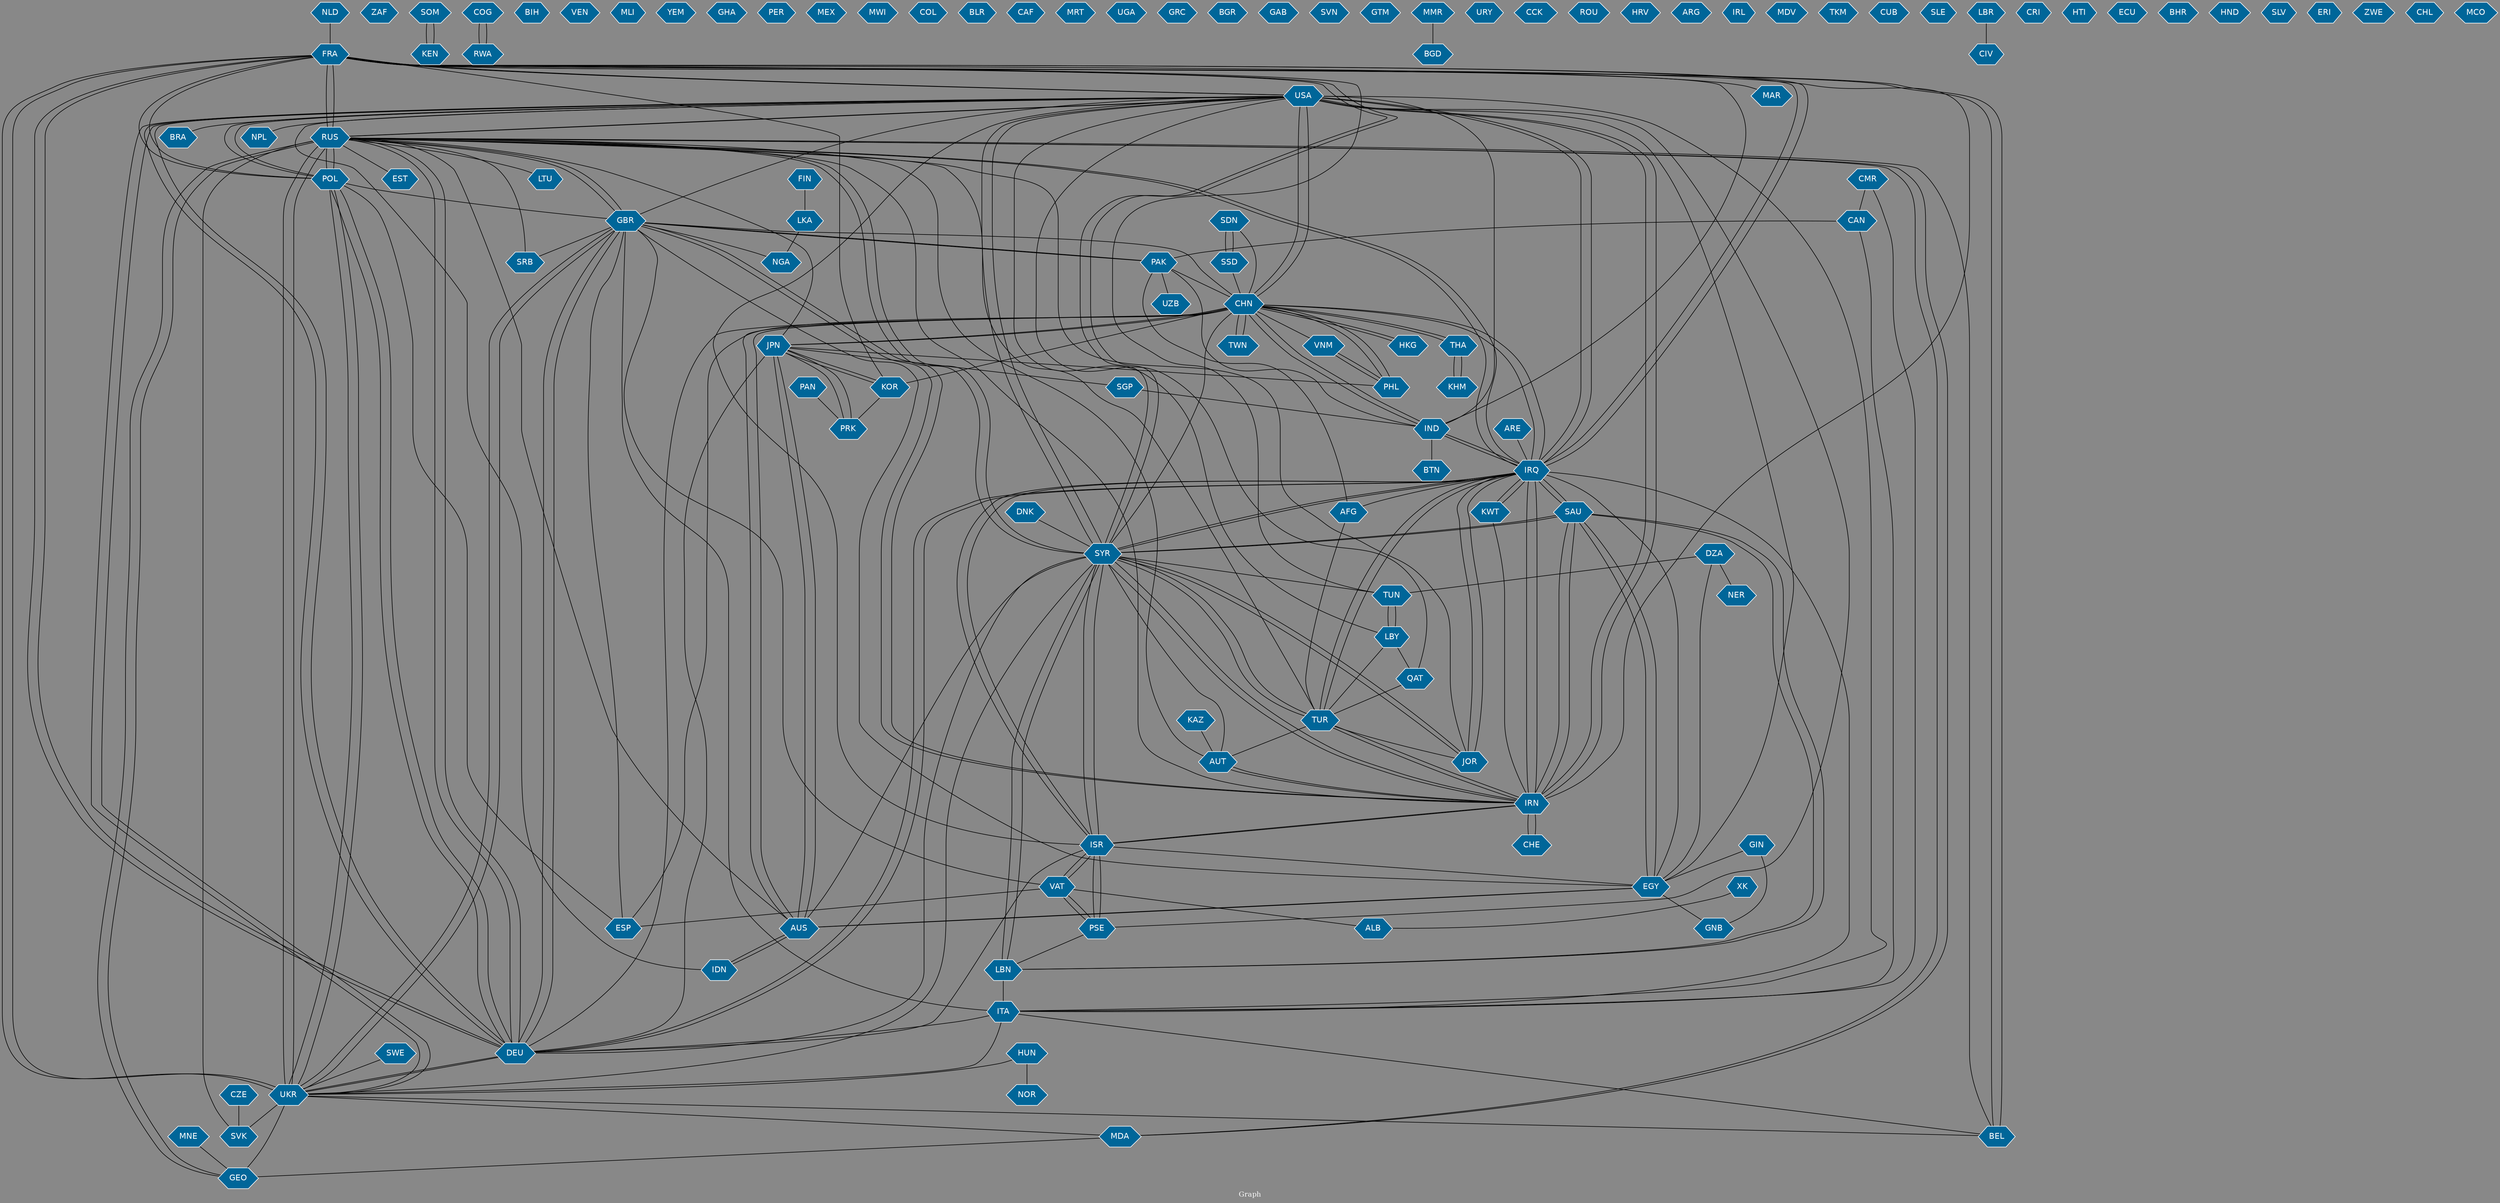 // Countries together in item graph
graph {
	graph [bgcolor="#888888" fontcolor=white fontsize=12 label="Graph" outputorder=edgesfirst overlap=prism]
	node [color=white fillcolor="#006699" fontcolor=white fontname=Helvetica shape=hexagon style=filled]
	edge [arrowhead=open color=black fontcolor=white fontname=Courier fontsize=12]
		NLD [label=NLD]
		SAU [label=SAU]
		ZAF [label=ZAF]
		USA [label=USA]
		RUS [label=RUS]
		POL [label=POL]
		FRA [label=FRA]
		ITA [label=ITA]
		EGY [label=EGY]
		JPN [label=JPN]
		SYR [label=SYR]
		IRQ [label=IRQ]
		IRN [label=IRN]
		CHN [label=CHN]
		UKR [label=UKR]
		SDN [label=SDN]
		LBN [label=LBN]
		AFG [label=AFG]
		DZA [label=DZA]
		JOR [label=JOR]
		ESP [label=ESP]
		DEU [label=DEU]
		NGA [label=NGA]
		SRB [label=SRB]
		SOM [label=SOM]
		KEN [label=KEN]
		ISR [label=ISR]
		PSE [label=PSE]
		GBR [label=GBR]
		TWN [label=TWN]
		MDA [label=MDA]
		TUR [label=TUR]
		THA [label=THA]
		COG [label=COG]
		RWA [label=RWA]
		ALB [label=ALB]
		BIH [label=BIH]
		VEN [label=VEN]
		MLI [label=MLI]
		VAT [label=VAT]
		PAK [label=PAK]
		SSD [label=SSD]
		YEM [label=YEM]
		GHA [label=GHA]
		LTU [label=LTU]
		IND [label=IND]
		LBY [label=LBY]
		PER [label=PER]
		XK [label=XK]
		BRA [label=BRA]
		MEX [label=MEX]
		PHL [label=PHL]
		DNK [label=DNK]
		NOR [label=NOR]
		CHE [label=CHE]
		AUS [label=AUS]
		KOR [label=KOR]
		HKG [label=HKG]
		PRK [label=PRK]
		MWI [label=MWI]
		VNM [label=VNM]
		COL [label=COL]
		BLR [label=BLR]
		HUN [label=HUN]
		CAF [label=CAF]
		MRT [label=MRT]
		SGP [label=SGP]
		KAZ [label=KAZ]
		AUT [label=AUT]
		BTN [label=BTN]
		TUN [label=TUN]
		UGA [label=UGA]
		IDN [label=IDN]
		CZE [label=CZE]
		GRC [label=GRC]
		CMR [label=CMR]
		BGR [label=BGR]
		NER [label=NER]
		SWE [label=SWE]
		ARE [label=ARE]
		FIN [label=FIN]
		KWT [label=KWT]
		CAN [label=CAN]
		GEO [label=GEO]
		GAB [label=GAB]
		SVN [label=SVN]
		SVK [label=SVK]
		QAT [label=QAT]
		BEL [label=BEL]
		GTM [label=GTM]
		MMR [label=MMR]
		UZB [label=UZB]
		PAN [label=PAN]
		URY [label=URY]
		BGD [label=BGD]
		"CCK " [label="CCK "]
		NPL [label=NPL]
		LKA [label=LKA]
		ROU [label=ROU]
		HRV [label=HRV]
		KHM [label=KHM]
		GIN [label=GIN]
		GNB [label=GNB]
		MAR [label=MAR]
		ARG [label=ARG]
		IRL [label=IRL]
		MNE [label=MNE]
		MDV [label=MDV]
		TKM [label=TKM]
		CUB [label=CUB]
		SLE [label=SLE]
		CIV [label=CIV]
		CRI [label=CRI]
		HTI [label=HTI]
		ECU [label=ECU]
		BHR [label=BHR]
		EST [label=EST]
		HND [label=HND]
		LBR [label=LBR]
		SLV [label=SLV]
		ERI [label=ERI]
		ZWE [label=ZWE]
		CHL [label=CHL]
		MCO [label=MCO]
			UKR -- ITA [weight=1]
			UKR -- FRA [weight=4]
			GBR -- IRN [weight=1]
			TUR -- SYR [weight=2]
			SYR -- TUR [weight=1]
			IRQ -- KWT [weight=1]
			SAU -- EGY [weight=4]
			RUS -- LTU [weight=1]
			PSE -- LBN [weight=1]
			FRA -- BEL [weight=1]
			DEU -- POL [weight=1]
			LBN -- ITA [weight=1]
			CHN -- IRQ [weight=1]
			KOR -- PRK [weight=3]
			KOR -- FRA [weight=1]
			DZA -- NER [weight=1]
			IRQ -- DEU [weight=1]
			HUN -- NOR [weight=1]
			SDN -- CHN [weight=1]
			THA -- KHM [weight=1]
			LBY -- TUN [weight=1]
			CHN -- THA [weight=2]
			IRQ -- ISR [weight=1]
			TUR -- AUT [weight=1]
			FRA -- MAR [weight=1]
			SDN -- SSD [weight=6]
			DEU -- GBR [weight=2]
			VNM -- PHL [weight=1]
			EGY -- GNB [weight=1]
			SYR -- ISR [weight=3]
			EGY -- AUS [weight=1]
			MDA -- GEO [weight=2]
			PSE -- VAT [weight=1]
			ISR -- IRN [weight=4]
			JPN -- PHL [weight=1]
			SYR -- LBN [weight=1]
			AUS -- JPN [weight=1]
			RUS -- DEU [weight=7]
			IRN -- ISR [weight=2]
			BEL -- FRA [weight=4]
			SYR -- IRN [weight=1]
			JPN -- PRK [weight=3]
			LBY -- USA [weight=1]
			COG -- RWA [weight=2]
			RUS -- IRN [weight=2]
			JOR -- SYR [weight=4]
			RUS -- AUS [weight=1]
			JPN -- CHN [weight=5]
			PAK -- CHN [weight=1]
			PAK -- IND [weight=1]
			LBY -- TUR [weight=1]
			DEU -- SYR [weight=1]
			SAU -- SYR [weight=1]
			SSD -- CHN [weight=1]
			IRN -- AUT [weight=1]
			JOR -- RUS [weight=1]
			USA -- IRN [weight=7]
			RUS -- AUT [weight=1]
			USA -- QAT [weight=1]
			GBR -- UKR [weight=1]
			TWN -- CHN [weight=2]
			JOR -- IRQ [weight=4]
			AUS -- EGY [weight=1]
			VAT -- GBR [weight=1]
			USA -- NPL [weight=1]
			IRQ -- IRN [weight=26]
			ESP -- CHN [weight=1]
			CHN -- USA [weight=1]
			SYR -- AUT [weight=1]
			CAN -- ITA [weight=1]
			MMR -- BGD [weight=1]
			IRQ -- CHN [weight=2]
			LKA -- NGA [weight=1]
			RUS -- POL [weight=1]
			IRN -- FRA [weight=1]
			PAK -- GBR [weight=1]
			RUS -- SYR [weight=4]
			POL -- FRA [weight=2]
			DEU -- CHN [weight=1]
			CHN -- AUS [weight=1]
			CHN -- IND [weight=2]
			LBR -- CIV [weight=1]
			CHN -- TWN [weight=7]
			ISR -- VAT [weight=4]
			TUN -- LBY [weight=1]
			PHL -- VNM [weight=1]
			TUR -- RUS [weight=1]
			USA -- SYR [weight=2]
			IRQ -- RUS [weight=1]
			GBR -- PAK [weight=1]
			TUR -- JOR [weight=1]
			GBR -- DEU [weight=3]
			USA -- IRQ [weight=20]
			RUS -- MDA [weight=2]
			UKR -- DEU [weight=6]
			LBY -- QAT [weight=2]
			JPN -- DEU [weight=1]
			CHN -- JPN [weight=7]
			DEU -- IRQ [weight=1]
			LBN -- SYR [weight=3]
			UKR -- USA [weight=7]
			USA -- RUS [weight=7]
			IRQ -- SAU [weight=8]
			SYR -- RUS [weight=3]
			PSE -- ISR [weight=36]
			HKG -- CHN [weight=4]
			IRQ -- IND [weight=4]
			HUN -- UKR [weight=1]
			TUR -- IRQ [weight=17]
			UKR -- MDA [weight=1]
			UKR -- BEL [weight=1]
			DNK -- SYR [weight=1]
			RUS -- EST [weight=1]
			GBR -- RUS [weight=1]
			EGY -- IRQ [weight=1]
			GEO -- RUS [weight=1]
			IRN -- SYR [weight=2]
			SYR -- SAU [weight=2]
			GBR -- ESP [weight=1]
			JPN -- AUS [weight=1]
			SAU -- IRN [weight=2]
			AUS -- IDN [weight=1]
			FRA -- DEU [weight=2]
			POL -- USA [weight=2]
			AUT -- IRN [weight=1]
			DZA -- EGY [weight=2]
			IRQ -- SYR [weight=10]
			FRA -- USA [weight=2]
			DEU -- FRA [weight=5]
			RUS -- GEO [weight=2]
			ISR -- PSE [weight=32]
			SAU -- IRQ [weight=5]
			UKR -- SVK [weight=1]
			KOR -- JPN [weight=2]
			IRN -- IRQ [weight=24]
			UKR -- POL [weight=1]
			LBN -- SAU [weight=1]
			SYR -- IRQ [weight=8]
			KHM -- THA [weight=1]
			PAK -- UZB [weight=1]
			CAN -- PAK [weight=1]
			SRB -- RUS [weight=2]
			ISR -- IRQ [weight=3]
			CHN -- SYR [weight=2]
			SYR -- JOR [weight=1]
			ARE -- IRQ [weight=1]
			FIN -- LKA [weight=1]
			IRQ -- AFG [weight=2]
			DEU -- RUS [weight=8]
			CHE -- IRN [weight=3]
			SYR -- UKR [weight=1]
			UKR -- GBR [weight=1]
			JPN -- SGP [weight=1]
			FRA -- SYR [weight=2]
			GIN -- GNB [weight=1]
			VAT -- ALB [weight=1]
			IRQ -- JOR [weight=5]
			CHN -- PHL [weight=3]
			POL -- UKR [weight=2]
			SYR -- FRA [weight=2]
			RUS -- UKR [weight=86]
			ITA -- USA [weight=1]
			USA -- FRA [weight=2]
			FRA -- RUS [weight=7]
			IRN -- USA [weight=4]
			QAT -- TUR [weight=1]
			IRN -- TUR [weight=1]
			USA -- PSE [weight=1]
			POL -- GBR [weight=2]
			IRN -- SAU [weight=1]
			ISR -- DEU [weight=2]
			ITA -- DEU [weight=2]
			KEN -- SOM [weight=1]
			POL -- RUS [weight=3]
			IRQ -- FRA [weight=3]
			GBR -- EGY [weight=1]
			IND -- BTN [weight=3]
			NLD -- FRA [weight=1]
			USA -- BRA [weight=1]
			KWT -- IRQ [weight=1]
			USA -- DEU [weight=1]
			KAZ -- AUT [weight=1]
			CMR -- ITA [weight=1]
			VAT -- ESP [weight=1]
			VAT -- ISR [weight=3]
			SYR -- AUS [weight=1]
			USA -- ISR [weight=1]
			AUS -- CHN [weight=1]
			SYR -- USA [weight=4]
			DEU -- UKR [weight=7]
			EGY -- USA [weight=2]
			UKR -- RUS [weight=87]
			EGY -- SAU [weight=2]
			MNE -- GEO [weight=1]
			DZA -- TUN [weight=1]
			SYR -- TUN [weight=1]
			ISR -- SYR [weight=3]
			CHN -- GBR [weight=1]
			RUS -- FRA [weight=7]
			GBR -- SRB [weight=1]
			IRQ -- USA [weight=27]
			USA -- UKR [weight=6]
			SSD -- SDN [weight=3]
			IDN -- USA [weight=1]
			USA -- POL [weight=1]
			FRA -- IRQ [weight=1]
			FRA -- POL [weight=1]
			SWE -- UKR [weight=1]
			JPN -- KOR [weight=3]
			THA -- CHN [weight=1]
			UKR -- GEO [weight=2]
			RUS -- IRQ [weight=1]
			KWT -- IRN [weight=1]
			USA -- IND [weight=2]
			GIN -- EGY [weight=1]
			MDA -- RUS [weight=1]
			RWA -- COG [weight=5]
			AFG -- PAK [weight=1]
			IND -- IRQ [weight=3]
			AFG -- TUR [weight=2]
			SOM -- KEN [weight=2]
			VAT -- PSE [weight=5]
			XK -- ALB [weight=1]
			IRQ -- ITA [weight=1]
			POL -- DEU [weight=1]
			CZE -- SVK [weight=2]
			RUS -- USA [weight=7]
			CMR -- CAN [weight=1]
			JPN -- RUS [weight=1]
			DEU -- USA [weight=1]
			BEL -- RUS [weight=1]
			SAU -- LBN [weight=1]
			RUS -- GBR [weight=1]
			GBR -- NGA [weight=1]
			GBR -- ITA [weight=2]
			TUR -- IRN [weight=1]
			USA -- CHN [weight=1]
			POL -- ESP [weight=1]
			PHL -- CHN [weight=1]
			CHN -- VNM [weight=1]
			IND -- CHN [weight=2]
			ISR -- EGY [weight=1]
			PAN -- PRK [weight=1]
			PRK -- JPN [weight=2]
			ITA -- BEL [weight=1]
			IRN -- CHE [weight=4]
			IDN -- AUS [weight=1]
			IRQ -- TUR [weight=16]
			USA -- GBR [weight=1]
			FRA -- UKR [weight=9]
			FRA -- TUN [weight=1]
			IND -- FRA [weight=3]
			RUS -- SVK [weight=1]
			SGP -- IND [weight=1]
			KOR -- CHN [weight=1]
			CHN -- HKG [weight=1]
			IRN -- GBR [weight=2]
}